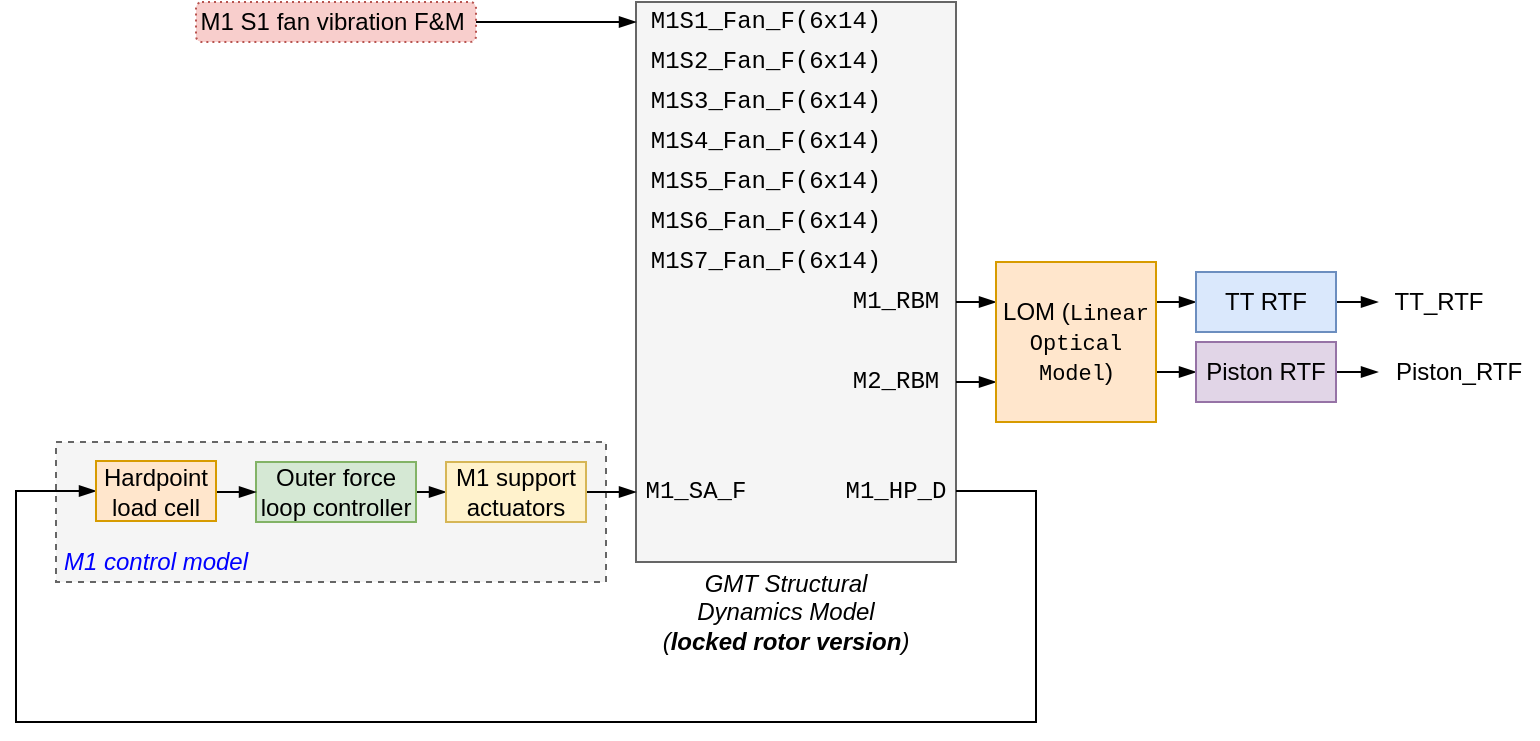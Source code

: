 <mxfile version="16.5.1" type="device"><diagram id="b-5mDJgQmqyxQbu0kHqd" name="Page-1"><mxGraphModel dx="772" dy="566" grid="1" gridSize="10" guides="1" tooltips="1" connect="1" arrows="1" fold="1" page="1" pageScale="1" pageWidth="1654" pageHeight="1169" math="1" shadow="0"><root><mxCell id="0"/><mxCell id="1" parent="0"/><mxCell id="HBufd99XeV4A_UMRutsX-13" value="" style="rounded=0;whiteSpace=wrap;html=1;fontColor=#333333;dashed=1;fontStyle=2;strokeColor=#666666;labelBackgroundColor=none;fillColor=#f5f5f5;gradientDirection=east;glass=0;sketch=0;" parent="1" vertex="1"><mxGeometry x="100" y="270" width="275" height="70" as="geometry"/></mxCell><mxCell id="6oGdk1fTOvsCj4deMvnr-1" value="" style="rounded=0;whiteSpace=wrap;html=1;align=center;fillColor=#f5f5f5;strokeColor=#666666;fontColor=#333333;glass=0;" parent="1" vertex="1"><mxGeometry x="390" y="50" width="160" height="280" as="geometry"/></mxCell><mxCell id="6oGdk1fTOvsCj4deMvnr-12" value="" style="edgeStyle=orthogonalEdgeStyle;rounded=0;comic=0;orthogonalLoop=1;jettySize=auto;html=1;startArrow=blockThin;startFill=1;endArrow=none;endFill=0;exitX=0;exitY=0.5;exitDx=0;exitDy=0;entryX=1;entryY=0.5;entryDx=0;entryDy=0;" parent="1" source="HBufd99XeV4A_UMRutsX-6" target="6oGdk1fTOvsCj4deMvnr-2" edge="1"><mxGeometry relative="1" as="geometry"><mxPoint x="270" y="285" as="sourcePoint"/><Array as="points"><mxPoint x="260" y="295"/><mxPoint x="260" y="295"/></Array></mxGeometry></mxCell><mxCell id="6oGdk1fTOvsCj4deMvnr-2" value="Outer force&lt;br&gt;loop controller" style="rounded=0;whiteSpace=wrap;html=1;align=center;fillColor=#d5e8d4;strokeColor=#82b366;" parent="1" vertex="1"><mxGeometry x="200" y="280" width="80" height="30" as="geometry"/></mxCell><mxCell id="8KuUhejTk3wYPAcHYl0p-12" style="edgeStyle=elbowEdgeStyle;rounded=0;jumpStyle=gap;orthogonalLoop=1;jettySize=auto;html=1;exitX=1;exitY=0.5;exitDx=0;exitDy=0;entryX=0;entryY=0.5;entryDx=0;entryDy=0;endArrow=blockThin;endFill=1;" parent="1" source="HBufd99XeV4A_UMRutsX-6" target="6oGdk1fTOvsCj4deMvnr-41" edge="1"><mxGeometry relative="1" as="geometry"><mxPoint x="330" y="165" as="sourcePoint"/><mxPoint x="360" y="165" as="targetPoint"/></mxGeometry></mxCell><mxCell id="M6m6lCop2WCa3Xrbwq6I-2" style="edgeStyle=orthogonalEdgeStyle;rounded=0;orthogonalLoop=1;jettySize=auto;html=1;exitX=1;exitY=0.5;exitDx=0;exitDy=0;startArrow=none;startFill=0;endArrow=blockThin;endFill=1;" parent="1" source="6oGdk1fTOvsCj4deMvnr-27" target="6oGdk1fTOvsCj4deMvnr-66" edge="1"><mxGeometry relative="1" as="geometry"/></mxCell><mxCell id="6oGdk1fTOvsCj4deMvnr-27" value="M1 S1 fan vibration F&amp;amp;M&amp;nbsp;" style="rounded=1;whiteSpace=wrap;html=1;align=center;dashed=1;dashPattern=1 2;fillColor=#f8cecc;strokeColor=#b85450;glass=0;" parent="1" vertex="1"><mxGeometry x="170" y="50" width="140" height="20" as="geometry"/></mxCell><mxCell id="6oGdk1fTOvsCj4deMvnr-84" style="edgeStyle=orthogonalEdgeStyle;rounded=0;comic=0;orthogonalLoop=1;jettySize=auto;html=1;startArrow=blockThin;startFill=1;endArrow=none;endFill=0;fontFamily=Helvetica;fontSize=12;entryX=1;entryY=0.5;entryDx=0;entryDy=0;exitX=0;exitY=0.5;exitDx=0;exitDy=0;" parent="1" source="HBufd99XeV4A_UMRutsX-3" target="6oGdk1fTOvsCj4deMvnr-39" edge="1"><mxGeometry relative="1" as="geometry"><mxPoint x="170" as="sourcePoint"/><Array as="points"><mxPoint x="80" y="295"/><mxPoint x="80" y="410"/><mxPoint x="590" y="410"/><mxPoint x="590" y="295"/></Array></mxGeometry></mxCell><mxCell id="6oGdk1fTOvsCj4deMvnr-39" value="M1_HP_D" style="text;html=1;strokeColor=none;fillColor=none;align=center;verticalAlign=middle;whiteSpace=wrap;rounded=0;fontFamily=Courier New;fontSize=12;fontStyle=0" parent="1" vertex="1"><mxGeometry x="490" y="284.5" width="60" height="20" as="geometry"/></mxCell><mxCell id="6oGdk1fTOvsCj4deMvnr-40" value="M1_RBM" style="text;html=1;strokeColor=none;fillColor=none;align=center;verticalAlign=middle;whiteSpace=wrap;rounded=0;fontFamily=Courier New;fontSize=12;" parent="1" vertex="1"><mxGeometry x="490" y="190" width="60" height="20" as="geometry"/></mxCell><mxCell id="6oGdk1fTOvsCj4deMvnr-41" value="M1_SA_F" style="text;html=1;strokeColor=none;fillColor=none;align=center;verticalAlign=middle;whiteSpace=wrap;rounded=0;fontFamily=Courier New;fontSize=12;fontStyle=0" parent="1" vertex="1"><mxGeometry x="390" y="285" width="60" height="20" as="geometry"/></mxCell><mxCell id="wIb7UVmNefR1VIoLxrZ1-29" style="edgeStyle=orthogonalEdgeStyle;rounded=0;orthogonalLoop=1;jettySize=auto;html=1;exitX=1;exitY=0.5;exitDx=0;exitDy=0;entryX=0;entryY=0.75;entryDx=0;entryDy=0;startArrow=none;startFill=0;endArrow=blockThin;endFill=1;" parent="1" source="6oGdk1fTOvsCj4deMvnr-61" target="8KuUhejTk3wYPAcHYl0p-26" edge="1"><mxGeometry relative="1" as="geometry"/></mxCell><mxCell id="6oGdk1fTOvsCj4deMvnr-61" value="M2_RBM" style="text;html=1;strokeColor=none;fillColor=none;align=center;verticalAlign=middle;whiteSpace=wrap;rounded=0;fontFamily=Courier New;fontSize=12;fontStyle=0" parent="1" vertex="1"><mxGeometry x="490" y="230" width="60" height="20" as="geometry"/></mxCell><mxCell id="6oGdk1fTOvsCj4deMvnr-66" value="M1S1_Fan_F(6x14)" style="text;html=1;strokeColor=none;fillColor=none;align=center;verticalAlign=middle;whiteSpace=wrap;rounded=0;fontFamily=Courier New;fontSize=12;" parent="1" vertex="1"><mxGeometry x="390" y="50" width="130" height="20" as="geometry"/></mxCell><mxCell id="6oGdk1fTOvsCj4deMvnr-72" value="GMT Structural&lt;br&gt;Dynamics Model&lt;br&gt;(&lt;b&gt;locked rotor version&lt;/b&gt;)" style="text;html=1;strokeColor=none;fillColor=none;align=center;verticalAlign=middle;whiteSpace=wrap;rounded=0;fontFamily=Helvetica;fontSize=12;fontStyle=2" parent="1" vertex="1"><mxGeometry x="390" y="330" width="150" height="50" as="geometry"/></mxCell><mxCell id="6oGdk1fTOvsCj4deMvnr-81" style="edgeStyle=orthogonalEdgeStyle;rounded=0;comic=0;orthogonalLoop=1;jettySize=auto;html=1;exitX=0;exitY=0.5;exitDx=0;exitDy=0;startArrow=blockThin;startFill=1;endArrow=none;endFill=0;fontFamily=Helvetica;fontSize=12;entryX=1;entryY=0.5;entryDx=0;entryDy=0;" parent="1" source="6oGdk1fTOvsCj4deMvnr-2" target="HBufd99XeV4A_UMRutsX-3" edge="1"><mxGeometry relative="1" as="geometry"><mxPoint x="130" y="255" as="targetPoint"/></mxGeometry></mxCell><mxCell id="8KuUhejTk3wYPAcHYl0p-31" style="edgeStyle=orthogonalEdgeStyle;rounded=0;jumpStyle=gap;orthogonalLoop=1;jettySize=auto;html=1;endArrow=blockThin;endFill=1;entryX=0;entryY=0.25;entryDx=0;entryDy=0;exitX=1;exitY=0.5;exitDx=0;exitDy=0;" parent="1" source="6oGdk1fTOvsCj4deMvnr-40" target="8KuUhejTk3wYPAcHYl0p-26" edge="1"><mxGeometry relative="1" as="geometry"><mxPoint x="580" y="190" as="targetPoint"/><mxPoint x="560" y="180" as="sourcePoint"/></mxGeometry></mxCell><mxCell id="wIb7UVmNefR1VIoLxrZ1-3" style="edgeStyle=orthogonalEdgeStyle;rounded=0;orthogonalLoop=1;jettySize=auto;html=1;exitX=1;exitY=0.25;exitDx=0;exitDy=0;entryX=0;entryY=0.5;entryDx=0;entryDy=0;startArrow=none;startFill=0;endArrow=blockThin;endFill=1;" parent="1" source="8KuUhejTk3wYPAcHYl0p-26" target="wIb7UVmNefR1VIoLxrZ1-1" edge="1"><mxGeometry relative="1" as="geometry"/></mxCell><mxCell id="wIb7UVmNefR1VIoLxrZ1-4" style="edgeStyle=orthogonalEdgeStyle;rounded=0;orthogonalLoop=1;jettySize=auto;html=1;exitX=1;exitY=0.75;exitDx=0;exitDy=0;entryX=0;entryY=0.5;entryDx=0;entryDy=0;startArrow=none;startFill=0;endArrow=blockThin;endFill=1;" parent="1" source="8KuUhejTk3wYPAcHYl0p-26" target="wIb7UVmNefR1VIoLxrZ1-2" edge="1"><mxGeometry relative="1" as="geometry"><Array as="points"><mxPoint x="650" y="235"/></Array></mxGeometry></mxCell><mxCell id="8KuUhejTk3wYPAcHYl0p-26" value="LOM (&lt;font face=&quot;Courier New&quot; style=&quot;font-size: 11px&quot;&gt;Linear Optical Model&lt;/font&gt;)" style="rounded=0;whiteSpace=wrap;html=1;align=center;labelBackgroundColor=none;fillColor=#ffe6cc;strokeColor=#d79b00;" parent="1" vertex="1"><mxGeometry x="570" y="180" width="80" height="80" as="geometry"/></mxCell><mxCell id="HBufd99XeV4A_UMRutsX-3" value="Hardpoint load cell" style="rounded=0;whiteSpace=wrap;html=1;align=center;labelBackgroundColor=none;fillColor=#ffe6cc;strokeColor=#d79b00;" parent="1" vertex="1"><mxGeometry x="120" y="279.5" width="60" height="30" as="geometry"/></mxCell><mxCell id="HBufd99XeV4A_UMRutsX-6" value="M1 support&lt;br&gt;actuators" style="rounded=0;whiteSpace=wrap;html=1;align=center;fillColor=#fff2cc;strokeColor=#d6b656;" parent="1" vertex="1"><mxGeometry x="295" y="280" width="70" height="30" as="geometry"/></mxCell><mxCell id="HBufd99XeV4A_UMRutsX-15" value="M1 control model" style="text;html=1;strokeColor=none;fillColor=none;align=center;verticalAlign=middle;whiteSpace=wrap;rounded=0;fontFamily=Helvetica;fontSize=12;fontStyle=2;fontColor=#0000FF;" parent="1" vertex="1"><mxGeometry x="100" y="320" width="100" height="20" as="geometry"/></mxCell><mxCell id="HBufd99XeV4A_UMRutsX-14" style="edgeStyle=orthogonalEdgeStyle;rounded=0;orthogonalLoop=1;jettySize=auto;html=1;exitX=0.5;exitY=1;exitDx=0;exitDy=0;fontColor=#000000;strokeColor=#000000;" parent="1" source="HBufd99XeV4A_UMRutsX-13" target="HBufd99XeV4A_UMRutsX-13" edge="1"><mxGeometry x="70" y="210" as="geometry"/></mxCell><mxCell id="wIb7UVmNefR1VIoLxrZ1-17" style="edgeStyle=orthogonalEdgeStyle;rounded=0;orthogonalLoop=1;jettySize=auto;html=1;exitX=1;exitY=0.5;exitDx=0;exitDy=0;startArrow=none;startFill=0;endArrow=blockThin;endFill=1;" parent="1" source="wIb7UVmNefR1VIoLxrZ1-1" target="wIb7UVmNefR1VIoLxrZ1-22" edge="1"><mxGeometry relative="1" as="geometry"><mxPoint x="770" y="205.5" as="targetPoint"/></mxGeometry></mxCell><mxCell id="wIb7UVmNefR1VIoLxrZ1-1" value="TT RTF" style="rounded=0;whiteSpace=wrap;html=1;align=center;labelBackgroundColor=none;fillColor=#dae8fc;strokeColor=#6c8ebf;" parent="1" vertex="1"><mxGeometry x="670" y="185" width="70" height="30" as="geometry"/></mxCell><mxCell id="wIb7UVmNefR1VIoLxrZ1-18" style="edgeStyle=orthogonalEdgeStyle;rounded=0;orthogonalLoop=1;jettySize=auto;html=1;exitX=1;exitY=0.5;exitDx=0;exitDy=0;startArrow=none;startFill=0;endArrow=blockThin;endFill=1;" parent="1" source="wIb7UVmNefR1VIoLxrZ1-2" target="wIb7UVmNefR1VIoLxrZ1-24" edge="1"><mxGeometry relative="1" as="geometry"><mxPoint x="770" y="260.5" as="targetPoint"/></mxGeometry></mxCell><mxCell id="wIb7UVmNefR1VIoLxrZ1-2" value="Piston RTF" style="rounded=0;whiteSpace=wrap;html=1;align=center;labelBackgroundColor=none;fillColor=#e1d5e7;strokeColor=#9673a6;" parent="1" vertex="1"><mxGeometry x="670" y="220" width="70" height="30" as="geometry"/></mxCell><mxCell id="wIb7UVmNefR1VIoLxrZ1-22" value="TT_RTF" style="text;html=1;align=center;verticalAlign=middle;resizable=0;points=[];autosize=1;strokeColor=none;fillColor=none;" parent="1" vertex="1"><mxGeometry x="761" y="190" width="60" height="20" as="geometry"/></mxCell><mxCell id="wIb7UVmNefR1VIoLxrZ1-24" value="Piston_RTF" style="text;html=1;align=center;verticalAlign=middle;resizable=0;points=[];autosize=1;strokeColor=none;fillColor=none;" parent="1" vertex="1"><mxGeometry x="761" y="225" width="80" height="20" as="geometry"/></mxCell><mxCell id="7cTfaFonlMx_EoMzv6IC-1" value="M1S2_Fan_F(6x14)" style="text;html=1;strokeColor=none;fillColor=none;align=center;verticalAlign=middle;whiteSpace=wrap;rounded=0;fontFamily=Courier New;fontSize=12;" parent="1" vertex="1"><mxGeometry x="390" y="70" width="130" height="20" as="geometry"/></mxCell><mxCell id="7cTfaFonlMx_EoMzv6IC-2" value="M1S3_Fan_F(6x14)" style="text;html=1;strokeColor=none;fillColor=none;align=center;verticalAlign=middle;whiteSpace=wrap;rounded=0;fontFamily=Courier New;fontSize=12;" parent="1" vertex="1"><mxGeometry x="390" y="90" width="130" height="20" as="geometry"/></mxCell><mxCell id="7cTfaFonlMx_EoMzv6IC-3" value="M1S4_Fan_F(6x14)" style="text;html=1;strokeColor=none;fillColor=none;align=center;verticalAlign=middle;whiteSpace=wrap;rounded=0;fontFamily=Courier New;fontSize=12;" parent="1" vertex="1"><mxGeometry x="390" y="110" width="130" height="20" as="geometry"/></mxCell><mxCell id="7cTfaFonlMx_EoMzv6IC-4" value="M1S5_Fan_F(6x14)" style="text;html=1;strokeColor=none;fillColor=none;align=center;verticalAlign=middle;whiteSpace=wrap;rounded=0;fontFamily=Courier New;fontSize=12;" parent="1" vertex="1"><mxGeometry x="390" y="130" width="130" height="20" as="geometry"/></mxCell><mxCell id="7cTfaFonlMx_EoMzv6IC-5" value="M1S6_Fan_F(6x14)" style="text;html=1;strokeColor=none;fillColor=none;align=center;verticalAlign=middle;whiteSpace=wrap;rounded=0;fontFamily=Courier New;fontSize=12;" parent="1" vertex="1"><mxGeometry x="390" y="150" width="130" height="20" as="geometry"/></mxCell><mxCell id="7cTfaFonlMx_EoMzv6IC-6" value="M1S7_Fan_F(6x14)" style="text;html=1;strokeColor=none;fillColor=none;align=center;verticalAlign=middle;whiteSpace=wrap;rounded=0;fontFamily=Courier New;fontSize=12;" parent="1" vertex="1"><mxGeometry x="390" y="170" width="130" height="20" as="geometry"/></mxCell></root></mxGraphModel></diagram></mxfile>